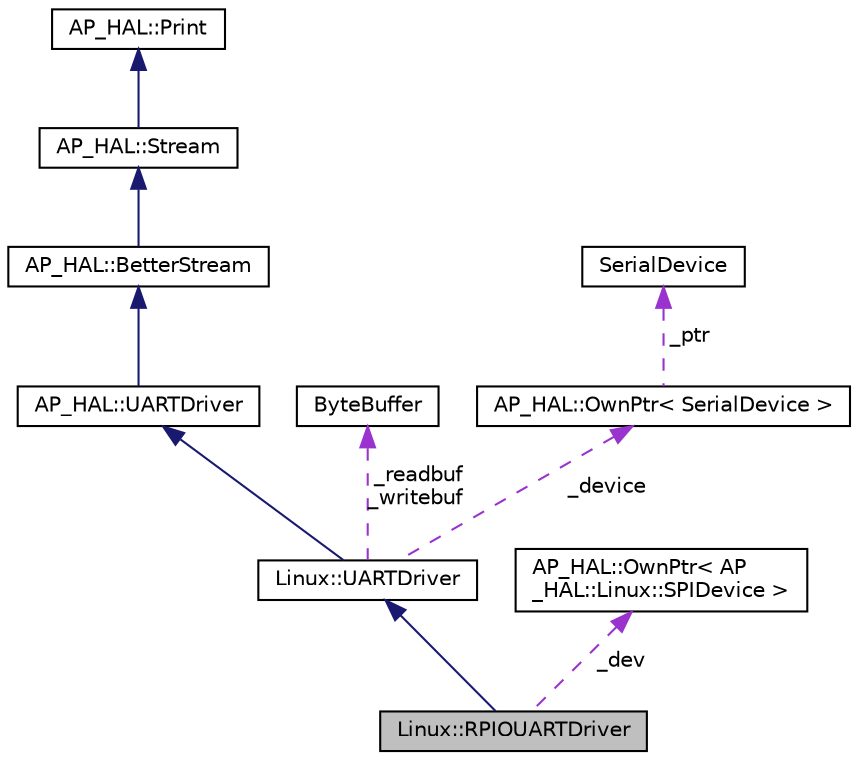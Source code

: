 digraph "Linux::RPIOUARTDriver"
{
 // INTERACTIVE_SVG=YES
  edge [fontname="Helvetica",fontsize="10",labelfontname="Helvetica",labelfontsize="10"];
  node [fontname="Helvetica",fontsize="10",shape=record];
  Node1 [label="Linux::RPIOUARTDriver",height=0.2,width=0.4,color="black", fillcolor="grey75", style="filled", fontcolor="black"];
  Node2 -> Node1 [dir="back",color="midnightblue",fontsize="10",style="solid",fontname="Helvetica"];
  Node2 [label="Linux::UARTDriver",height=0.2,width=0.4,color="black", fillcolor="white", style="filled",URL="$classLinux_1_1UARTDriver.html"];
  Node3 -> Node2 [dir="back",color="midnightblue",fontsize="10",style="solid",fontname="Helvetica"];
  Node3 [label="AP_HAL::UARTDriver",height=0.2,width=0.4,color="black", fillcolor="white", style="filled",URL="$classAP__HAL_1_1UARTDriver.html"];
  Node4 -> Node3 [dir="back",color="midnightblue",fontsize="10",style="solid",fontname="Helvetica"];
  Node4 [label="AP_HAL::BetterStream",height=0.2,width=0.4,color="black", fillcolor="white", style="filled",URL="$classAP__HAL_1_1BetterStream.html"];
  Node5 -> Node4 [dir="back",color="midnightblue",fontsize="10",style="solid",fontname="Helvetica"];
  Node5 [label="AP_HAL::Stream",height=0.2,width=0.4,color="black", fillcolor="white", style="filled",URL="$classAP__HAL_1_1Stream.html"];
  Node6 -> Node5 [dir="back",color="midnightblue",fontsize="10",style="solid",fontname="Helvetica"];
  Node6 [label="AP_HAL::Print",height=0.2,width=0.4,color="black", fillcolor="white", style="filled",URL="$classAP__HAL_1_1Print.html"];
  Node7 -> Node2 [dir="back",color="darkorchid3",fontsize="10",style="dashed",label=" _readbuf\n_writebuf" ,fontname="Helvetica"];
  Node7 [label="ByteBuffer",height=0.2,width=0.4,color="black", fillcolor="white", style="filled",URL="$classByteBuffer.html"];
  Node8 -> Node2 [dir="back",color="darkorchid3",fontsize="10",style="dashed",label=" _device" ,fontname="Helvetica"];
  Node8 [label="AP_HAL::OwnPtr\< SerialDevice \>",height=0.2,width=0.4,color="black", fillcolor="white", style="filled",URL="$classAP__HAL_1_1OwnPtr.html"];
  Node9 -> Node8 [dir="back",color="darkorchid3",fontsize="10",style="dashed",label=" _ptr" ,fontname="Helvetica"];
  Node9 [label="SerialDevice",height=0.2,width=0.4,color="black", fillcolor="white", style="filled",URL="$classSerialDevice.html"];
  Node10 -> Node1 [dir="back",color="darkorchid3",fontsize="10",style="dashed",label=" _dev" ,fontname="Helvetica"];
  Node10 [label="AP_HAL::OwnPtr\< AP\l_HAL::Linux::SPIDevice \>",height=0.2,width=0.4,color="black", fillcolor="white", style="filled",URL="$classAP__HAL_1_1OwnPtr.html"];
}
